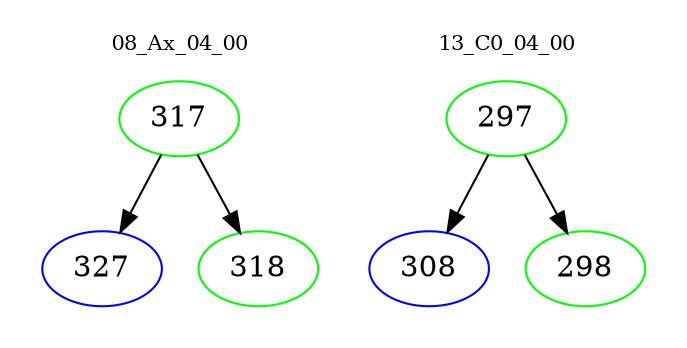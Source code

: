 digraph{
subgraph cluster_0 {
color = white
label = "08_Ax_04_00";
fontsize=10;
T0_317 [label="317", color="green"]
T0_317 -> T0_327 [color="black"]
T0_327 [label="327", color="blue"]
T0_317 -> T0_318 [color="black"]
T0_318 [label="318", color="green"]
}
subgraph cluster_1 {
color = white
label = "13_C0_04_00";
fontsize=10;
T1_297 [label="297", color="green"]
T1_297 -> T1_308 [color="black"]
T1_308 [label="308", color="blue"]
T1_297 -> T1_298 [color="black"]
T1_298 [label="298", color="green"]
}
}
